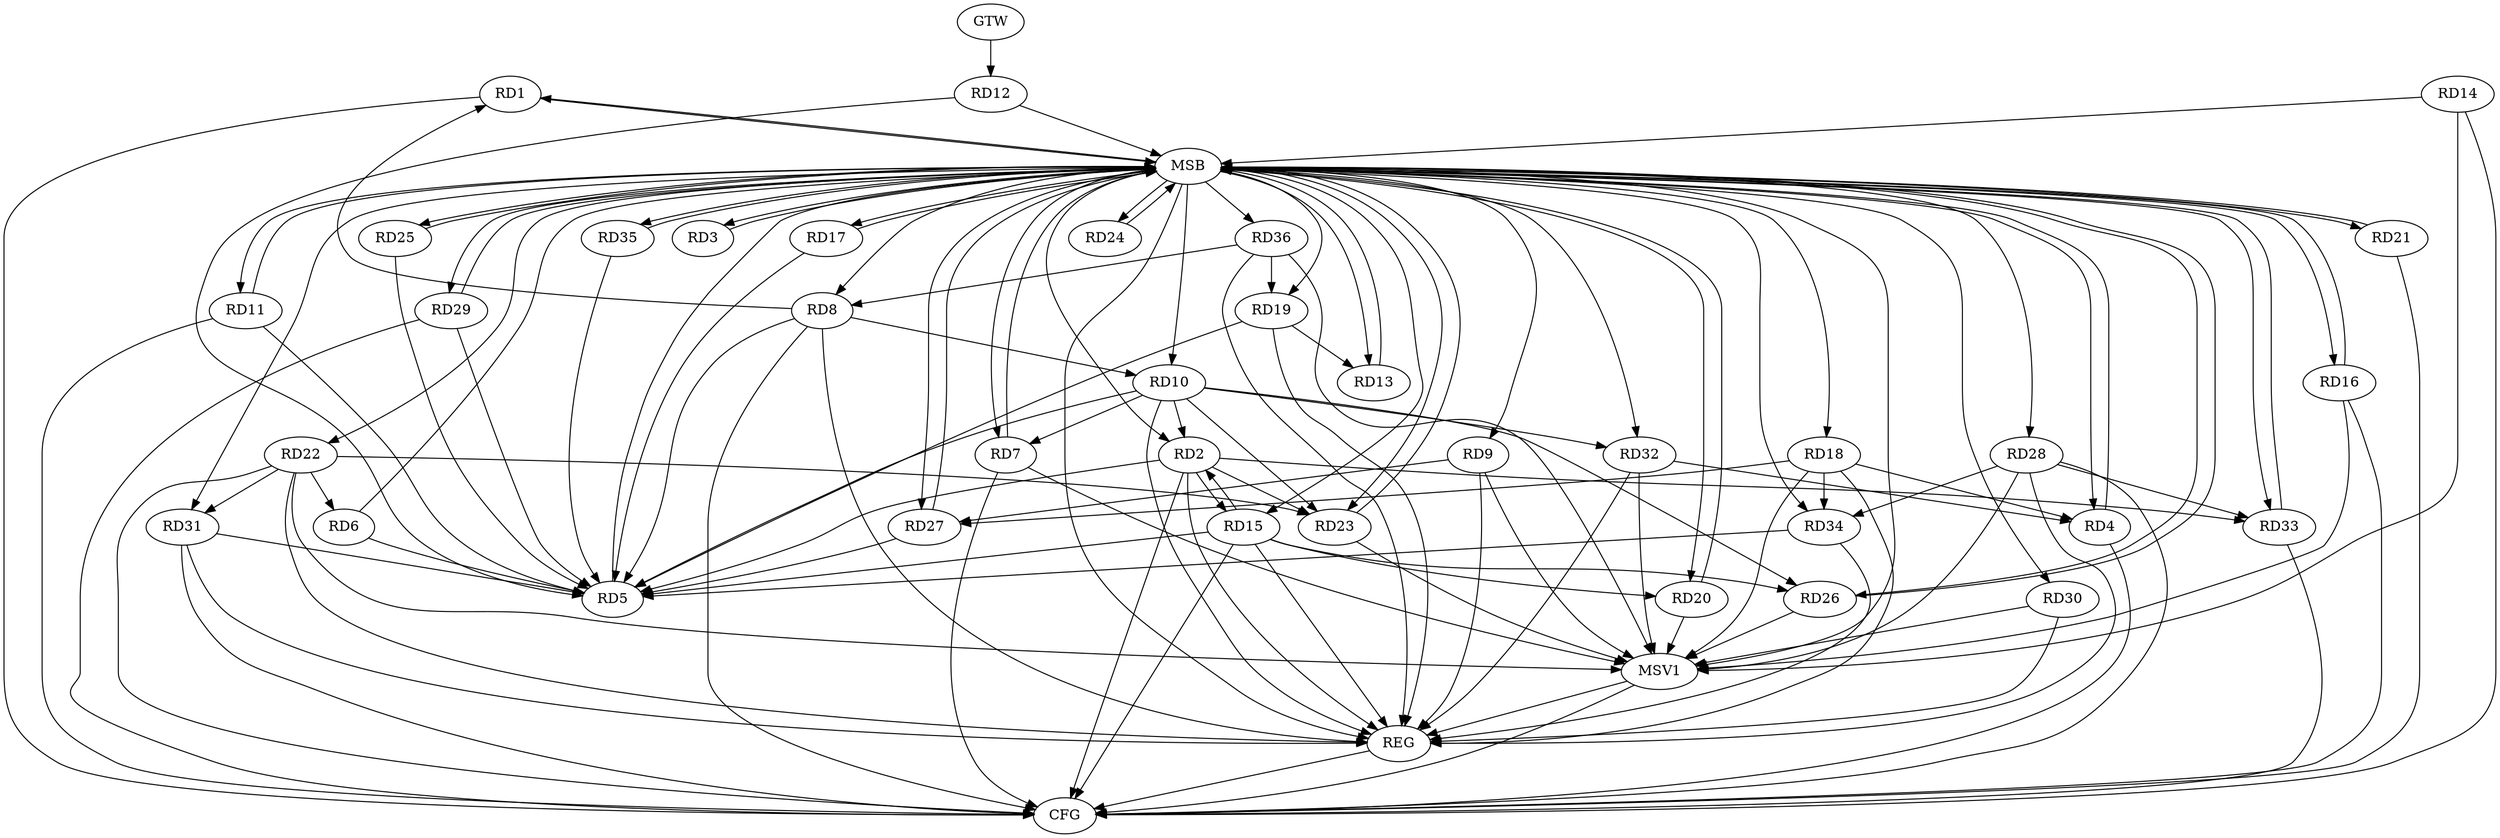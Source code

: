 strict digraph G {
  RD1 [ label="RD1" ];
  RD2 [ label="RD2" ];
  RD3 [ label="RD3" ];
  RD4 [ label="RD4" ];
  RD5 [ label="RD5" ];
  RD6 [ label="RD6" ];
  RD7 [ label="RD7" ];
  RD8 [ label="RD8" ];
  RD9 [ label="RD9" ];
  RD10 [ label="RD10" ];
  RD11 [ label="RD11" ];
  RD12 [ label="RD12" ];
  RD13 [ label="RD13" ];
  RD14 [ label="RD14" ];
  RD15 [ label="RD15" ];
  RD16 [ label="RD16" ];
  RD17 [ label="RD17" ];
  RD18 [ label="RD18" ];
  RD19 [ label="RD19" ];
  RD20 [ label="RD20" ];
  RD21 [ label="RD21" ];
  RD22 [ label="RD22" ];
  RD23 [ label="RD23" ];
  RD24 [ label="RD24" ];
  RD25 [ label="RD25" ];
  RD26 [ label="RD26" ];
  RD27 [ label="RD27" ];
  RD28 [ label="RD28" ];
  RD29 [ label="RD29" ];
  RD30 [ label="RD30" ];
  RD31 [ label="RD31" ];
  RD32 [ label="RD32" ];
  RD33 [ label="RD33" ];
  RD34 [ label="RD34" ];
  RD35 [ label="RD35" ];
  RD36 [ label="RD36" ];
  GTW [ label="GTW" ];
  REG [ label="REG" ];
  MSB [ label="MSB" ];
  CFG [ label="CFG" ];
  MSV1 [ label="MSV1" ];
  RD8 -> RD1;
  RD10 -> RD2;
  RD2 -> RD15;
  RD15 -> RD2;
  RD2 -> RD23;
  RD2 -> RD33;
  RD18 -> RD4;
  RD32 -> RD4;
  RD22 -> RD6;
  RD10 -> RD7;
  RD8 -> RD10;
  RD36 -> RD8;
  RD9 -> RD27;
  RD10 -> RD23;
  RD10 -> RD26;
  RD10 -> RD32;
  RD19 -> RD13;
  RD15 -> RD20;
  RD15 -> RD26;
  RD18 -> RD27;
  RD18 -> RD34;
  RD36 -> RD19;
  RD22 -> RD23;
  RD22 -> RD31;
  RD28 -> RD33;
  RD28 -> RD34;
  GTW -> RD12;
  RD2 -> REG;
  RD8 -> REG;
  RD9 -> REG;
  RD10 -> REG;
  RD15 -> REG;
  RD18 -> REG;
  RD19 -> REG;
  RD22 -> REG;
  RD28 -> REG;
  RD30 -> REG;
  RD31 -> REG;
  RD32 -> REG;
  RD34 -> REG;
  RD36 -> REG;
  RD1 -> MSB;
  MSB -> RD23;
  MSB -> REG;
  RD3 -> MSB;
  MSB -> RD2;
  MSB -> RD9;
  MSB -> RD13;
  MSB -> RD16;
  MSB -> RD17;
  RD4 -> MSB;
  MSB -> RD27;
  MSB -> RD28;
  MSB -> RD30;
  MSB -> RD34;
  RD5 -> MSB;
  MSB -> RD10;
  MSB -> RD18;
  RD6 -> MSB;
  MSB -> RD25;
  RD7 -> MSB;
  MSB -> RD8;
  MSB -> RD19;
  RD11 -> MSB;
  MSB -> RD1;
  MSB -> RD4;
  MSB -> RD36;
  RD12 -> MSB;
  MSB -> RD3;
  MSB -> RD32;
  RD13 -> MSB;
  MSB -> RD7;
  MSB -> RD20;
  RD14 -> MSB;
  MSB -> RD21;
  MSB -> RD29;
  MSB -> RD35;
  RD16 -> MSB;
  MSB -> RD15;
  MSB -> RD26;
  RD17 -> MSB;
  MSB -> RD11;
  RD20 -> MSB;
  MSB -> RD31;
  RD21 -> MSB;
  MSB -> RD33;
  RD23 -> MSB;
  RD24 -> MSB;
  MSB -> RD22;
  RD25 -> MSB;
  RD26 -> MSB;
  RD27 -> MSB;
  MSB -> RD24;
  RD29 -> MSB;
  RD33 -> MSB;
  RD35 -> MSB;
  RD21 -> CFG;
  RD22 -> CFG;
  RD11 -> CFG;
  RD31 -> CFG;
  RD8 -> CFG;
  RD28 -> CFG;
  RD16 -> CFG;
  RD1 -> CFG;
  RD2 -> CFG;
  RD7 -> CFG;
  RD33 -> CFG;
  RD29 -> CFG;
  RD15 -> CFG;
  RD14 -> CFG;
  RD4 -> CFG;
  REG -> CFG;
  RD29 -> RD5;
  RD6 -> RD5;
  RD12 -> RD5;
  RD19 -> RD5;
  RD10 -> RD5;
  RD35 -> RD5;
  RD11 -> RD5;
  RD25 -> RD5;
  RD17 -> RD5;
  RD31 -> RD5;
  RD34 -> RD5;
  RD27 -> RD5;
  RD15 -> RD5;
  RD8 -> RD5;
  RD2 -> RD5;
  RD18 -> MSV1;
  RD22 -> MSV1;
  RD28 -> MSV1;
  RD30 -> MSV1;
  MSB -> MSV1;
  RD23 -> MSV1;
  RD9 -> MSV1;
  RD32 -> MSV1;
  RD26 -> MSV1;
  RD20 -> MSV1;
  RD36 -> MSV1;
  RD7 -> MSV1;
  RD16 -> MSV1;
  RD14 -> MSV1;
  MSV1 -> REG;
  MSV1 -> CFG;
}
